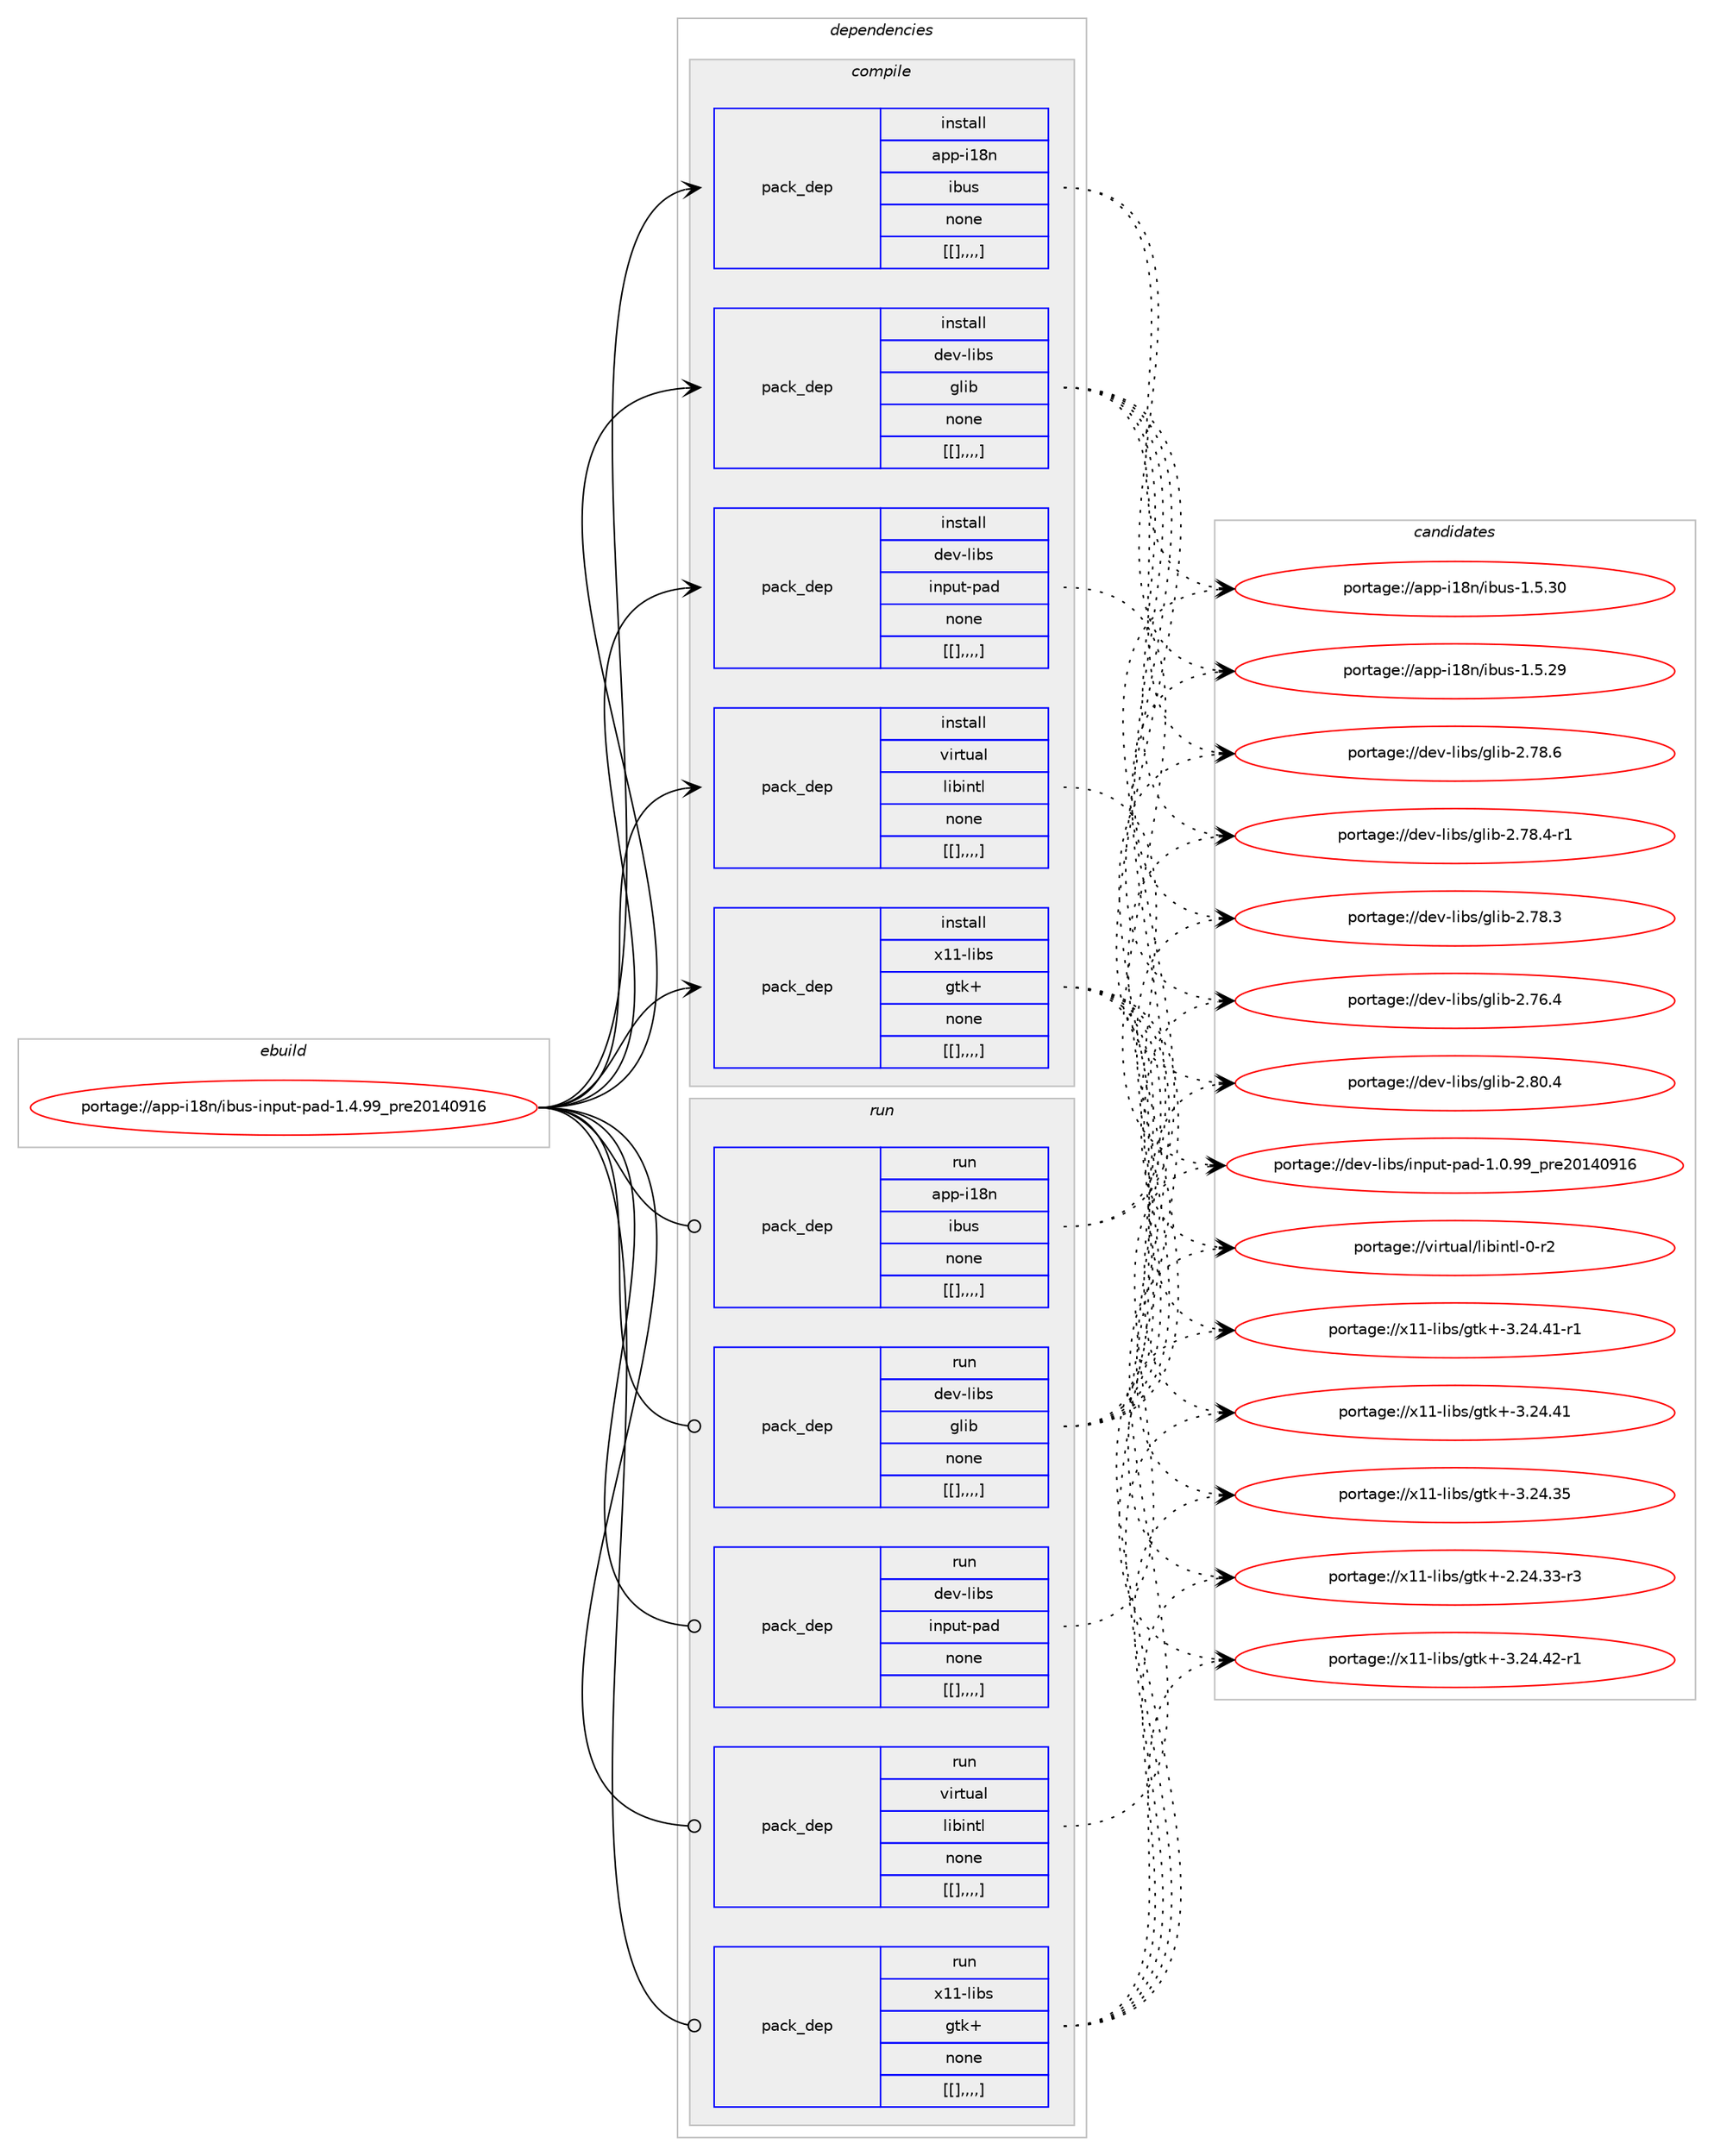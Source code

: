 digraph prolog {

# *************
# Graph options
# *************

newrank=true;
concentrate=true;
compound=true;
graph [rankdir=LR,fontname=Helvetica,fontsize=10,ranksep=1.5];#, ranksep=2.5, nodesep=0.2];
edge  [arrowhead=vee];
node  [fontname=Helvetica,fontsize=10];

# **********
# The ebuild
# **********

subgraph cluster_leftcol {
color=gray;
label=<<i>ebuild</i>>;
id [label="portage://app-i18n/ibus-input-pad-1.4.99_pre20140916", color=red, width=4, href="../app-i18n/ibus-input-pad-1.4.99_pre20140916.svg"];
}

# ****************
# The dependencies
# ****************

subgraph cluster_midcol {
color=gray;
label=<<i>dependencies</i>>;
subgraph cluster_compile {
fillcolor="#eeeeee";
style=filled;
label=<<i>compile</i>>;
subgraph pack27532 {
dependency40066 [label=<<TABLE BORDER="0" CELLBORDER="1" CELLSPACING="0" CELLPADDING="4" WIDTH="220"><TR><TD ROWSPAN="6" CELLPADDING="30">pack_dep</TD></TR><TR><TD WIDTH="110">install</TD></TR><TR><TD>app-i18n</TD></TR><TR><TD>ibus</TD></TR><TR><TD>none</TD></TR><TR><TD>[[],,,,]</TD></TR></TABLE>>, shape=none, color=blue];
}
id:e -> dependency40066:w [weight=20,style="solid",arrowhead="vee"];
subgraph pack27570 {
dependency40072 [label=<<TABLE BORDER="0" CELLBORDER="1" CELLSPACING="0" CELLPADDING="4" WIDTH="220"><TR><TD ROWSPAN="6" CELLPADDING="30">pack_dep</TD></TR><TR><TD WIDTH="110">install</TD></TR><TR><TD>dev-libs</TD></TR><TR><TD>glib</TD></TR><TR><TD>none</TD></TR><TR><TD>[[],,,,]</TD></TR></TABLE>>, shape=none, color=blue];
}
id:e -> dependency40072:w [weight=20,style="solid",arrowhead="vee"];
subgraph pack27572 {
dependency40092 [label=<<TABLE BORDER="0" CELLBORDER="1" CELLSPACING="0" CELLPADDING="4" WIDTH="220"><TR><TD ROWSPAN="6" CELLPADDING="30">pack_dep</TD></TR><TR><TD WIDTH="110">install</TD></TR><TR><TD>dev-libs</TD></TR><TR><TD>input-pad</TD></TR><TR><TD>none</TD></TR><TR><TD>[[],,,,]</TD></TR></TABLE>>, shape=none, color=blue];
}
id:e -> dependency40092:w [weight=20,style="solid",arrowhead="vee"];
subgraph pack27596 {
dependency40118 [label=<<TABLE BORDER="0" CELLBORDER="1" CELLSPACING="0" CELLPADDING="4" WIDTH="220"><TR><TD ROWSPAN="6" CELLPADDING="30">pack_dep</TD></TR><TR><TD WIDTH="110">install</TD></TR><TR><TD>virtual</TD></TR><TR><TD>libintl</TD></TR><TR><TD>none</TD></TR><TR><TD>[[],,,,]</TD></TR></TABLE>>, shape=none, color=blue];
}
id:e -> dependency40118:w [weight=20,style="solid",arrowhead="vee"];
subgraph pack27599 {
dependency40151 [label=<<TABLE BORDER="0" CELLBORDER="1" CELLSPACING="0" CELLPADDING="4" WIDTH="220"><TR><TD ROWSPAN="6" CELLPADDING="30">pack_dep</TD></TR><TR><TD WIDTH="110">install</TD></TR><TR><TD>x11-libs</TD></TR><TR><TD>gtk+</TD></TR><TR><TD>none</TD></TR><TR><TD>[[],,,,]</TD></TR></TABLE>>, shape=none, color=blue];
}
id:e -> dependency40151:w [weight=20,style="solid",arrowhead="vee"];
}
subgraph cluster_compileandrun {
fillcolor="#eeeeee";
style=filled;
label=<<i>compile and run</i>>;
}
subgraph cluster_run {
fillcolor="#eeeeee";
style=filled;
label=<<i>run</i>>;
subgraph pack27625 {
dependency40235 [label=<<TABLE BORDER="0" CELLBORDER="1" CELLSPACING="0" CELLPADDING="4" WIDTH="220"><TR><TD ROWSPAN="6" CELLPADDING="30">pack_dep</TD></TR><TR><TD WIDTH="110">run</TD></TR><TR><TD>app-i18n</TD></TR><TR><TD>ibus</TD></TR><TR><TD>none</TD></TR><TR><TD>[[],,,,]</TD></TR></TABLE>>, shape=none, color=blue];
}
id:e -> dependency40235:w [weight=20,style="solid",arrowhead="odot"];
subgraph pack27682 {
dependency40343 [label=<<TABLE BORDER="0" CELLBORDER="1" CELLSPACING="0" CELLPADDING="4" WIDTH="220"><TR><TD ROWSPAN="6" CELLPADDING="30">pack_dep</TD></TR><TR><TD WIDTH="110">run</TD></TR><TR><TD>dev-libs</TD></TR><TR><TD>glib</TD></TR><TR><TD>none</TD></TR><TR><TD>[[],,,,]</TD></TR></TABLE>>, shape=none, color=blue];
}
id:e -> dependency40343:w [weight=20,style="solid",arrowhead="odot"];
subgraph pack27747 {
dependency40349 [label=<<TABLE BORDER="0" CELLBORDER="1" CELLSPACING="0" CELLPADDING="4" WIDTH="220"><TR><TD ROWSPAN="6" CELLPADDING="30">pack_dep</TD></TR><TR><TD WIDTH="110">run</TD></TR><TR><TD>dev-libs</TD></TR><TR><TD>input-pad</TD></TR><TR><TD>none</TD></TR><TR><TD>[[],,,,]</TD></TR></TABLE>>, shape=none, color=blue];
}
id:e -> dependency40349:w [weight=20,style="solid",arrowhead="odot"];
subgraph pack27811 {
dependency40459 [label=<<TABLE BORDER="0" CELLBORDER="1" CELLSPACING="0" CELLPADDING="4" WIDTH="220"><TR><TD ROWSPAN="6" CELLPADDING="30">pack_dep</TD></TR><TR><TD WIDTH="110">run</TD></TR><TR><TD>virtual</TD></TR><TR><TD>libintl</TD></TR><TR><TD>none</TD></TR><TR><TD>[[],,,,]</TD></TR></TABLE>>, shape=none, color=blue];
}
id:e -> dependency40459:w [weight=20,style="solid",arrowhead="odot"];
subgraph pack27838 {
dependency40494 [label=<<TABLE BORDER="0" CELLBORDER="1" CELLSPACING="0" CELLPADDING="4" WIDTH="220"><TR><TD ROWSPAN="6" CELLPADDING="30">pack_dep</TD></TR><TR><TD WIDTH="110">run</TD></TR><TR><TD>x11-libs</TD></TR><TR><TD>gtk+</TD></TR><TR><TD>none</TD></TR><TR><TD>[[],,,,]</TD></TR></TABLE>>, shape=none, color=blue];
}
id:e -> dependency40494:w [weight=20,style="solid",arrowhead="odot"];
}
}

# **************
# The candidates
# **************

subgraph cluster_choices {
rank=same;
color=gray;
label=<<i>candidates</i>>;

subgraph choice24279 {
color=black;
nodesep=1;
choice97112112451054956110471059811711545494653465148 [label="portage://app-i18n/ibus-1.5.30", color=red, width=4,href="../app-i18n/ibus-1.5.30.svg"];
choice97112112451054956110471059811711545494653465057 [label="portage://app-i18n/ibus-1.5.29", color=red, width=4,href="../app-i18n/ibus-1.5.29.svg"];
dependency40066:e -> choice97112112451054956110471059811711545494653465148:w [style=dotted,weight="100"];
dependency40066:e -> choice97112112451054956110471059811711545494653465057:w [style=dotted,weight="100"];
}
subgraph choice24280 {
color=black;
nodesep=1;
choice1001011184510810598115471031081059845504656484652 [label="portage://dev-libs/glib-2.80.4", color=red, width=4,href="../dev-libs/glib-2.80.4.svg"];
choice1001011184510810598115471031081059845504655564654 [label="portage://dev-libs/glib-2.78.6", color=red, width=4,href="../dev-libs/glib-2.78.6.svg"];
choice10010111845108105981154710310810598455046555646524511449 [label="portage://dev-libs/glib-2.78.4-r1", color=red, width=4,href="../dev-libs/glib-2.78.4-r1.svg"];
choice1001011184510810598115471031081059845504655564651 [label="portage://dev-libs/glib-2.78.3", color=red, width=4,href="../dev-libs/glib-2.78.3.svg"];
choice1001011184510810598115471031081059845504655544652 [label="portage://dev-libs/glib-2.76.4", color=red, width=4,href="../dev-libs/glib-2.76.4.svg"];
dependency40072:e -> choice1001011184510810598115471031081059845504656484652:w [style=dotted,weight="100"];
dependency40072:e -> choice1001011184510810598115471031081059845504655564654:w [style=dotted,weight="100"];
dependency40072:e -> choice10010111845108105981154710310810598455046555646524511449:w [style=dotted,weight="100"];
dependency40072:e -> choice1001011184510810598115471031081059845504655564651:w [style=dotted,weight="100"];
dependency40072:e -> choice1001011184510810598115471031081059845504655544652:w [style=dotted,weight="100"];
}
subgraph choice24290 {
color=black;
nodesep=1;
choice100101118451081059811547105110112117116451129710045494648465757951121141015048495248574954 [label="portage://dev-libs/input-pad-1.0.99_pre20140916", color=red, width=4,href="../dev-libs/input-pad-1.0.99_pre20140916.svg"];
dependency40092:e -> choice100101118451081059811547105110112117116451129710045494648465757951121141015048495248574954:w [style=dotted,weight="100"];
}
subgraph choice24294 {
color=black;
nodesep=1;
choice11810511411611797108471081059810511011610845484511450 [label="portage://virtual/libintl-0-r2", color=red, width=4,href="../virtual/libintl-0-r2.svg"];
dependency40118:e -> choice11810511411611797108471081059810511011610845484511450:w [style=dotted,weight="100"];
}
subgraph choice24338 {
color=black;
nodesep=1;
choice12049494510810598115471031161074345514650524652504511449 [label="portage://x11-libs/gtk+-3.24.42-r1", color=red, width=4,href="../x11-libs/gtk+-3.24.42-r1.svg"];
choice12049494510810598115471031161074345514650524652494511449 [label="portage://x11-libs/gtk+-3.24.41-r1", color=red, width=4,href="../x11-libs/gtk+-3.24.41-r1.svg"];
choice1204949451081059811547103116107434551465052465249 [label="portage://x11-libs/gtk+-3.24.41", color=red, width=4,href="../x11-libs/gtk+-3.24.41.svg"];
choice1204949451081059811547103116107434551465052465153 [label="portage://x11-libs/gtk+-3.24.35", color=red, width=4,href="../x11-libs/gtk+-3.24.35.svg"];
choice12049494510810598115471031161074345504650524651514511451 [label="portage://x11-libs/gtk+-2.24.33-r3", color=red, width=4,href="../x11-libs/gtk+-2.24.33-r3.svg"];
dependency40151:e -> choice12049494510810598115471031161074345514650524652504511449:w [style=dotted,weight="100"];
dependency40151:e -> choice12049494510810598115471031161074345514650524652494511449:w [style=dotted,weight="100"];
dependency40151:e -> choice1204949451081059811547103116107434551465052465249:w [style=dotted,weight="100"];
dependency40151:e -> choice1204949451081059811547103116107434551465052465153:w [style=dotted,weight="100"];
dependency40151:e -> choice12049494510810598115471031161074345504650524651514511451:w [style=dotted,weight="100"];
}
subgraph choice24346 {
color=black;
nodesep=1;
choice97112112451054956110471059811711545494653465148 [label="portage://app-i18n/ibus-1.5.30", color=red, width=4,href="../app-i18n/ibus-1.5.30.svg"];
choice97112112451054956110471059811711545494653465057 [label="portage://app-i18n/ibus-1.5.29", color=red, width=4,href="../app-i18n/ibus-1.5.29.svg"];
dependency40235:e -> choice97112112451054956110471059811711545494653465148:w [style=dotted,weight="100"];
dependency40235:e -> choice97112112451054956110471059811711545494653465057:w [style=dotted,weight="100"];
}
subgraph choice24348 {
color=black;
nodesep=1;
choice1001011184510810598115471031081059845504656484652 [label="portage://dev-libs/glib-2.80.4", color=red, width=4,href="../dev-libs/glib-2.80.4.svg"];
choice1001011184510810598115471031081059845504655564654 [label="portage://dev-libs/glib-2.78.6", color=red, width=4,href="../dev-libs/glib-2.78.6.svg"];
choice10010111845108105981154710310810598455046555646524511449 [label="portage://dev-libs/glib-2.78.4-r1", color=red, width=4,href="../dev-libs/glib-2.78.4-r1.svg"];
choice1001011184510810598115471031081059845504655564651 [label="portage://dev-libs/glib-2.78.3", color=red, width=4,href="../dev-libs/glib-2.78.3.svg"];
choice1001011184510810598115471031081059845504655544652 [label="portage://dev-libs/glib-2.76.4", color=red, width=4,href="../dev-libs/glib-2.76.4.svg"];
dependency40343:e -> choice1001011184510810598115471031081059845504656484652:w [style=dotted,weight="100"];
dependency40343:e -> choice1001011184510810598115471031081059845504655564654:w [style=dotted,weight="100"];
dependency40343:e -> choice10010111845108105981154710310810598455046555646524511449:w [style=dotted,weight="100"];
dependency40343:e -> choice1001011184510810598115471031081059845504655564651:w [style=dotted,weight="100"];
dependency40343:e -> choice1001011184510810598115471031081059845504655544652:w [style=dotted,weight="100"];
}
subgraph choice24351 {
color=black;
nodesep=1;
choice100101118451081059811547105110112117116451129710045494648465757951121141015048495248574954 [label="portage://dev-libs/input-pad-1.0.99_pre20140916", color=red, width=4,href="../dev-libs/input-pad-1.0.99_pre20140916.svg"];
dependency40349:e -> choice100101118451081059811547105110112117116451129710045494648465757951121141015048495248574954:w [style=dotted,weight="100"];
}
subgraph choice24353 {
color=black;
nodesep=1;
choice11810511411611797108471081059810511011610845484511450 [label="portage://virtual/libintl-0-r2", color=red, width=4,href="../virtual/libintl-0-r2.svg"];
dependency40459:e -> choice11810511411611797108471081059810511011610845484511450:w [style=dotted,weight="100"];
}
subgraph choice24380 {
color=black;
nodesep=1;
choice12049494510810598115471031161074345514650524652504511449 [label="portage://x11-libs/gtk+-3.24.42-r1", color=red, width=4,href="../x11-libs/gtk+-3.24.42-r1.svg"];
choice12049494510810598115471031161074345514650524652494511449 [label="portage://x11-libs/gtk+-3.24.41-r1", color=red, width=4,href="../x11-libs/gtk+-3.24.41-r1.svg"];
choice1204949451081059811547103116107434551465052465249 [label="portage://x11-libs/gtk+-3.24.41", color=red, width=4,href="../x11-libs/gtk+-3.24.41.svg"];
choice1204949451081059811547103116107434551465052465153 [label="portage://x11-libs/gtk+-3.24.35", color=red, width=4,href="../x11-libs/gtk+-3.24.35.svg"];
choice12049494510810598115471031161074345504650524651514511451 [label="portage://x11-libs/gtk+-2.24.33-r3", color=red, width=4,href="../x11-libs/gtk+-2.24.33-r3.svg"];
dependency40494:e -> choice12049494510810598115471031161074345514650524652504511449:w [style=dotted,weight="100"];
dependency40494:e -> choice12049494510810598115471031161074345514650524652494511449:w [style=dotted,weight="100"];
dependency40494:e -> choice1204949451081059811547103116107434551465052465249:w [style=dotted,weight="100"];
dependency40494:e -> choice1204949451081059811547103116107434551465052465153:w [style=dotted,weight="100"];
dependency40494:e -> choice12049494510810598115471031161074345504650524651514511451:w [style=dotted,weight="100"];
}
}

}

